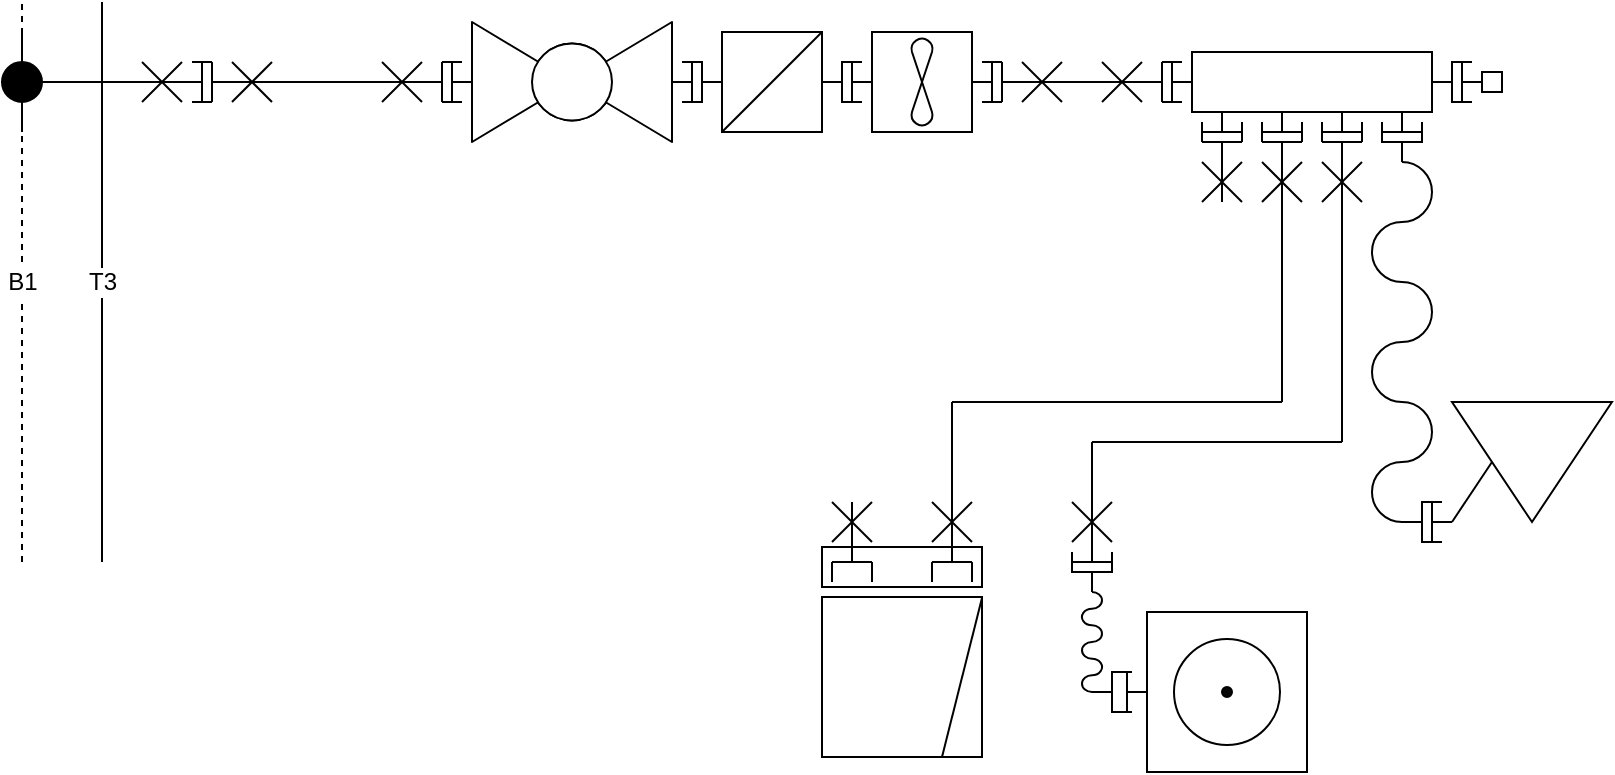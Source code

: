 <mxfile version="10.8.0" type="github"><diagram id="KlikvjiiUTKJqwpE6vTZ" name="Page-1"><mxGraphModel dx="577" dy="352" grid="1" gridSize="5" guides="1" tooltips="1" connect="1" arrows="1" fold="1" page="1" pageScale="1" pageWidth="850" pageHeight="1100" math="0" shadow="0"><root><mxCell id="0"/><mxCell id="1" parent="0"/><mxCell id="VxqXGjJrr0sxEX1xJO__-27" value="" style="endArrow=none;dashed=1;html=1;" edge="1" parent="1"><mxGeometry width="50" height="50" relative="1" as="geometry"><mxPoint x="40" y="480" as="sourcePoint"/><mxPoint x="40" y="200" as="targetPoint"/></mxGeometry></mxCell><mxCell id="VxqXGjJrr0sxEX1xJO__-28" value="B1&lt;br&gt;" style="text;html=1;resizable=0;points=[];align=center;verticalAlign=middle;labelBackgroundColor=#ffffff;" vertex="1" connectable="0" parent="VxqXGjJrr0sxEX1xJO__-27"><mxGeometry x="-0.107" y="-3" relative="1" as="geometry"><mxPoint x="-3" y="-15" as="offset"/></mxGeometry></mxCell><mxCell id="VxqXGjJrr0sxEX1xJO__-29" value="" style="endArrow=none;html=1;" edge="1" parent="1"><mxGeometry width="50" height="50" relative="1" as="geometry"><mxPoint x="80" y="480" as="sourcePoint"/><mxPoint x="80" y="200" as="targetPoint"/></mxGeometry></mxCell><mxCell id="VxqXGjJrr0sxEX1xJO__-30" value="T3" style="text;html=1;resizable=0;points=[];align=center;verticalAlign=middle;labelBackgroundColor=#ffffff;" vertex="1" connectable="0" parent="VxqXGjJrr0sxEX1xJO__-29"><mxGeometry x="-0.086" relative="1" as="geometry"><mxPoint y="-12" as="offset"/></mxGeometry></mxCell><mxCell id="VxqXGjJrr0sxEX1xJO__-76" value="" style="group" vertex="1" connectable="0" parent="1"><mxGeometry x="30" y="500" width="40" height="20" as="geometry"/></mxCell><mxCell id="VxqXGjJrr0sxEX1xJO__-84" value="" style="endArrow=none;html=1;" edge="1" parent="1"><mxGeometry width="50" height="50" relative="1" as="geometry"><mxPoint x="100" y="240" as="sourcePoint"/><mxPoint x="40" y="240" as="targetPoint"/></mxGeometry></mxCell><mxCell id="VxqXGjJrr0sxEX1xJO__-171" value="" style="group" vertex="1" connectable="0" parent="1"><mxGeometry x="100" y="230.0" width="30" height="20" as="geometry"/></mxCell><mxCell id="VxqXGjJrr0sxEX1xJO__-172" value="" style="endArrow=none;html=1;" edge="1" parent="VxqXGjJrr0sxEX1xJO__-171"><mxGeometry width="50" height="50" relative="1" as="geometry"><mxPoint x="30" y="20" as="sourcePoint"/><mxPoint x="30" as="targetPoint"/></mxGeometry></mxCell><mxCell id="VxqXGjJrr0sxEX1xJO__-173" value="" style="endArrow=none;html=1;" edge="1" parent="VxqXGjJrr0sxEX1xJO__-171"><mxGeometry width="50" height="50" relative="1" as="geometry"><mxPoint y="10" as="sourcePoint"/><mxPoint x="30" y="10" as="targetPoint"/></mxGeometry></mxCell><mxCell id="VxqXGjJrr0sxEX1xJO__-174" value="" style="endArrow=none;html=1;" edge="1" parent="VxqXGjJrr0sxEX1xJO__-171"><mxGeometry width="50" height="50" relative="1" as="geometry"><mxPoint x="20" y="20" as="sourcePoint"/><mxPoint as="targetPoint"/></mxGeometry></mxCell><mxCell id="VxqXGjJrr0sxEX1xJO__-175" value="" style="endArrow=none;html=1;" edge="1" parent="VxqXGjJrr0sxEX1xJO__-171"><mxGeometry width="50" height="50" relative="1" as="geometry"><mxPoint y="20" as="sourcePoint"/><mxPoint x="20" as="targetPoint"/></mxGeometry></mxCell><mxCell id="VxqXGjJrr0sxEX1xJO__-183" value="" style="group;rotation=180;" vertex="1" connectable="0" parent="1"><mxGeometry x="125" y="230" width="40" height="20.0" as="geometry"/></mxCell><mxCell id="VxqXGjJrr0sxEX1xJO__-184" value="" style="endArrow=none;html=1;" edge="1" parent="VxqXGjJrr0sxEX1xJO__-183"><mxGeometry width="50" height="50" relative="1" as="geometry"><mxPoint x="10" as="sourcePoint"/><mxPoint x="10" y="20" as="targetPoint"/></mxGeometry></mxCell><mxCell id="VxqXGjJrr0sxEX1xJO__-185" value="" style="endArrow=none;html=1;" edge="1" parent="VxqXGjJrr0sxEX1xJO__-183"><mxGeometry width="50" height="50" relative="1" as="geometry"><mxPoint x="40" y="10" as="sourcePoint"/><mxPoint x="10" y="10" as="targetPoint"/></mxGeometry></mxCell><mxCell id="VxqXGjJrr0sxEX1xJO__-186" value="" style="endArrow=none;html=1;" edge="1" parent="VxqXGjJrr0sxEX1xJO__-183"><mxGeometry width="50" height="50" relative="1" as="geometry"><mxPoint x="20" as="sourcePoint"/><mxPoint x="40" y="20" as="targetPoint"/></mxGeometry></mxCell><mxCell id="VxqXGjJrr0sxEX1xJO__-187" value="" style="endArrow=none;html=1;" edge="1" parent="VxqXGjJrr0sxEX1xJO__-183"><mxGeometry width="50" height="50" relative="1" as="geometry"><mxPoint x="40" as="sourcePoint"/><mxPoint x="20" y="20" as="targetPoint"/></mxGeometry></mxCell><mxCell id="VxqXGjJrr0sxEX1xJO__-188" value="" style="endArrow=none;html=1;" edge="1" parent="VxqXGjJrr0sxEX1xJO__-183"><mxGeometry width="50" height="50" relative="1" as="geometry"><mxPoint y="20" as="sourcePoint"/><mxPoint x="10" y="20" as="targetPoint"/></mxGeometry></mxCell><mxCell id="VxqXGjJrr0sxEX1xJO__-189" value="" style="endArrow=none;html=1;" edge="1" parent="VxqXGjJrr0sxEX1xJO__-183"><mxGeometry width="50" height="50" relative="1" as="geometry"><mxPoint as="sourcePoint"/><mxPoint x="10" as="targetPoint"/></mxGeometry></mxCell><mxCell id="VxqXGjJrr0sxEX1xJO__-190" value="" style="group" vertex="1" connectable="0" parent="1"><mxGeometry x="220" y="230" width="45" height="20.0" as="geometry"/></mxCell><mxCell id="VxqXGjJrr0sxEX1xJO__-191" value="" style="endArrow=none;html=1;" edge="1" parent="VxqXGjJrr0sxEX1xJO__-190"><mxGeometry width="50" height="50" relative="1" as="geometry"><mxPoint x="30" y="20" as="sourcePoint"/><mxPoint x="30" as="targetPoint"/></mxGeometry></mxCell><mxCell id="VxqXGjJrr0sxEX1xJO__-192" value="" style="endArrow=none;html=1;" edge="1" parent="VxqXGjJrr0sxEX1xJO__-190"><mxGeometry width="50" height="50" relative="1" as="geometry"><mxPoint y="10" as="sourcePoint"/><mxPoint x="30" y="10" as="targetPoint"/></mxGeometry></mxCell><mxCell id="VxqXGjJrr0sxEX1xJO__-193" value="" style="endArrow=none;html=1;" edge="1" parent="VxqXGjJrr0sxEX1xJO__-190"><mxGeometry width="50" height="50" relative="1" as="geometry"><mxPoint x="20" y="20" as="sourcePoint"/><mxPoint as="targetPoint"/></mxGeometry></mxCell><mxCell id="VxqXGjJrr0sxEX1xJO__-194" value="" style="endArrow=none;html=1;" edge="1" parent="VxqXGjJrr0sxEX1xJO__-190"><mxGeometry width="50" height="50" relative="1" as="geometry"><mxPoint y="20" as="sourcePoint"/><mxPoint x="20" as="targetPoint"/></mxGeometry></mxCell><mxCell id="VxqXGjJrr0sxEX1xJO__-195" value="" style="endArrow=none;html=1;" edge="1" parent="VxqXGjJrr0sxEX1xJO__-190"><mxGeometry width="50" height="50" relative="1" as="geometry"><mxPoint x="40" y="1.137e-13" as="sourcePoint"/><mxPoint x="30" y="1.137e-13" as="targetPoint"/></mxGeometry></mxCell><mxCell id="VxqXGjJrr0sxEX1xJO__-196" value="" style="endArrow=none;html=1;" edge="1" parent="VxqXGjJrr0sxEX1xJO__-190"><mxGeometry width="50" height="50" relative="1" as="geometry"><mxPoint x="40" y="20.0" as="sourcePoint"/><mxPoint x="30" y="20.0" as="targetPoint"/></mxGeometry></mxCell><mxCell id="VxqXGjJrr0sxEX1xJO__-208" value="" style="endArrow=none;html=1;" edge="1" parent="1"><mxGeometry width="50" height="50" relative="1" as="geometry"><mxPoint x="165" y="240" as="sourcePoint"/><mxPoint x="220" y="240" as="targetPoint"/></mxGeometry></mxCell><mxCell id="VxqXGjJrr0sxEX1xJO__-216" value="" style="group" vertex="1" connectable="0" parent="1"><mxGeometry x="255" y="210" width="120" height="60" as="geometry"/></mxCell><mxCell id="VxqXGjJrr0sxEX1xJO__-86" value="" style="verticalLabelPosition=bottom;align=center;html=1;verticalAlign=top;pointerEvents=1;dashed=0;shape=mxgraph.pid2valves.valve;valveType=ball" vertex="1" parent="VxqXGjJrr0sxEX1xJO__-216"><mxGeometry x="10" width="100" height="60" as="geometry"/></mxCell><mxCell id="VxqXGjJrr0sxEX1xJO__-214" value="" style="verticalLabelPosition=bottom;align=center;dashed=0;html=1;verticalAlign=top;shape=mxgraph.pid.piping.flange_in;pointerEvents=1;" vertex="1" parent="VxqXGjJrr0sxEX1xJO__-216"><mxGeometry x="110" y="20.0" width="10" height="20" as="geometry"/></mxCell><mxCell id="VxqXGjJrr0sxEX1xJO__-213" value="" style="verticalLabelPosition=bottom;align=center;dashed=0;html=1;verticalAlign=top;shape=mxgraph.pid.piping.flange_in;pointerEvents=1;direction=west;" vertex="1" parent="VxqXGjJrr0sxEX1xJO__-216"><mxGeometry y="20.0" width="10" height="20" as="geometry"/></mxCell><mxCell id="VxqXGjJrr0sxEX1xJO__-220" value="" style="group" vertex="1" connectable="0" parent="1"><mxGeometry x="370" y="215" width="90" height="50" as="geometry"/></mxCell><mxCell id="VxqXGjJrr0sxEX1xJO__-215" value="" style="verticalLabelPosition=bottom;align=center;dashed=0;html=1;verticalAlign=top;shape=mxgraph.pid.piping.hose_connection;pointerEvents=1;direction=west;" vertex="1" parent="VxqXGjJrr0sxEX1xJO__-220"><mxGeometry y="15.0" width="20" height="20" as="geometry"/></mxCell><mxCell id="VxqXGjJrr0sxEX1xJO__-217" value="" style="verticalLabelPosition=bottom;align=center;dashed=0;html=1;verticalAlign=top;shape=mxgraph.pid.filters.filter;" vertex="1" parent="VxqXGjJrr0sxEX1xJO__-220"><mxGeometry x="20" width="50" height="50" as="geometry"/></mxCell><mxCell id="VxqXGjJrr0sxEX1xJO__-218" value="" style="verticalLabelPosition=bottom;align=center;dashed=0;html=1;verticalAlign=top;shape=mxgraph.pid.piping.hose_connection;pointerEvents=1;" vertex="1" parent="VxqXGjJrr0sxEX1xJO__-220"><mxGeometry x="70" y="15.0" width="20" height="20" as="geometry"/></mxCell><mxCell id="VxqXGjJrr0sxEX1xJO__-222" value="" style="verticalLabelPosition=bottom;align=center;dashed=0;html=1;verticalAlign=top;shape=mxgraph.pid.piping.welded_connection;direction=south;" vertex="1" parent="1"><mxGeometry x="30" y="215" width="20" height="50" as="geometry"/></mxCell><mxCell id="VxqXGjJrr0sxEX1xJO__-227" value="" style="group" vertex="1" connectable="0" parent="1"><mxGeometry x="455" y="215" width="70" height="50" as="geometry"/></mxCell><mxCell id="VxqXGjJrr0sxEX1xJO__-223" value="" style="verticalLabelPosition=bottom;align=center;outlineConnect=0;dashed=0;html=1;verticalAlign=top;shape=mxgraph.pid.flow_sensors.turbine;" vertex="1" parent="VxqXGjJrr0sxEX1xJO__-227"><mxGeometry x="10" width="50" height="50" as="geometry"/></mxCell><mxCell id="VxqXGjJrr0sxEX1xJO__-225" value="" style="verticalLabelPosition=bottom;align=center;dashed=0;html=1;verticalAlign=top;shape=mxgraph.pid.piping.flange_in;pointerEvents=1;" vertex="1" parent="VxqXGjJrr0sxEX1xJO__-227"><mxGeometry x="60" y="15.0" width="10" height="20" as="geometry"/></mxCell><mxCell id="VxqXGjJrr0sxEX1xJO__-226" value="" style="verticalLabelPosition=bottom;align=center;dashed=0;html=1;verticalAlign=top;shape=mxgraph.pid.piping.flange_in;pointerEvents=1;direction=west;" vertex="1" parent="VxqXGjJrr0sxEX1xJO__-227"><mxGeometry y="15.0" width="10" height="20" as="geometry"/></mxCell><mxCell id="VxqXGjJrr0sxEX1xJO__-228" value="" style="group;direction=west;rotation=180;" vertex="1" connectable="0" parent="1"><mxGeometry x="520" y="230" width="40" height="20.0" as="geometry"/></mxCell><mxCell id="VxqXGjJrr0sxEX1xJO__-229" value="" style="endArrow=none;html=1;" edge="1" parent="VxqXGjJrr0sxEX1xJO__-228"><mxGeometry width="50" height="50" relative="1" as="geometry"><mxPoint x="10" as="sourcePoint"/><mxPoint x="10" y="20" as="targetPoint"/></mxGeometry></mxCell><mxCell id="VxqXGjJrr0sxEX1xJO__-230" value="" style="endArrow=none;html=1;" edge="1" parent="VxqXGjJrr0sxEX1xJO__-228"><mxGeometry width="50" height="50" relative="1" as="geometry"><mxPoint x="40" y="10" as="sourcePoint"/><mxPoint x="10" y="10" as="targetPoint"/></mxGeometry></mxCell><mxCell id="VxqXGjJrr0sxEX1xJO__-231" value="" style="endArrow=none;html=1;" edge="1" parent="VxqXGjJrr0sxEX1xJO__-228"><mxGeometry width="50" height="50" relative="1" as="geometry"><mxPoint x="20" as="sourcePoint"/><mxPoint x="40" y="20" as="targetPoint"/></mxGeometry></mxCell><mxCell id="VxqXGjJrr0sxEX1xJO__-232" value="" style="endArrow=none;html=1;" edge="1" parent="VxqXGjJrr0sxEX1xJO__-228"><mxGeometry width="50" height="50" relative="1" as="geometry"><mxPoint x="40" as="sourcePoint"/><mxPoint x="20" y="20" as="targetPoint"/></mxGeometry></mxCell><mxCell id="VxqXGjJrr0sxEX1xJO__-233" value="" style="endArrow=none;html=1;" edge="1" parent="VxqXGjJrr0sxEX1xJO__-228"><mxGeometry width="50" height="50" relative="1" as="geometry"><mxPoint y="20" as="sourcePoint"/><mxPoint x="10" y="20" as="targetPoint"/></mxGeometry></mxCell><mxCell id="VxqXGjJrr0sxEX1xJO__-234" value="" style="endArrow=none;html=1;" edge="1" parent="VxqXGjJrr0sxEX1xJO__-228"><mxGeometry width="50" height="50" relative="1" as="geometry"><mxPoint as="sourcePoint"/><mxPoint x="10" as="targetPoint"/></mxGeometry></mxCell><mxCell id="VxqXGjJrr0sxEX1xJO__-235" value="" style="group" vertex="1" connectable="0" parent="1"><mxGeometry x="580" y="230" width="40" height="20.0" as="geometry"/></mxCell><mxCell id="VxqXGjJrr0sxEX1xJO__-236" value="" style="endArrow=none;html=1;" edge="1" parent="VxqXGjJrr0sxEX1xJO__-235"><mxGeometry width="50" height="50" relative="1" as="geometry"><mxPoint x="30" y="20" as="sourcePoint"/><mxPoint x="30" as="targetPoint"/></mxGeometry></mxCell><mxCell id="VxqXGjJrr0sxEX1xJO__-237" value="" style="endArrow=none;html=1;" edge="1" parent="VxqXGjJrr0sxEX1xJO__-235"><mxGeometry width="50" height="50" relative="1" as="geometry"><mxPoint y="10" as="sourcePoint"/><mxPoint x="30" y="10" as="targetPoint"/></mxGeometry></mxCell><mxCell id="VxqXGjJrr0sxEX1xJO__-238" value="" style="endArrow=none;html=1;" edge="1" parent="VxqXGjJrr0sxEX1xJO__-235"><mxGeometry width="50" height="50" relative="1" as="geometry"><mxPoint x="20" y="20" as="sourcePoint"/><mxPoint as="targetPoint"/></mxGeometry></mxCell><mxCell id="VxqXGjJrr0sxEX1xJO__-239" value="" style="endArrow=none;html=1;" edge="1" parent="VxqXGjJrr0sxEX1xJO__-235"><mxGeometry width="50" height="50" relative="1" as="geometry"><mxPoint y="20" as="sourcePoint"/><mxPoint x="20" as="targetPoint"/></mxGeometry></mxCell><mxCell id="VxqXGjJrr0sxEX1xJO__-240" value="" style="endArrow=none;html=1;" edge="1" parent="VxqXGjJrr0sxEX1xJO__-235"><mxGeometry width="50" height="50" relative="1" as="geometry"><mxPoint x="40" y="1.137e-13" as="sourcePoint"/><mxPoint x="30" y="1.137e-13" as="targetPoint"/></mxGeometry></mxCell><mxCell id="VxqXGjJrr0sxEX1xJO__-241" value="" style="endArrow=none;html=1;" edge="1" parent="VxqXGjJrr0sxEX1xJO__-235"><mxGeometry width="50" height="50" relative="1" as="geometry"><mxPoint x="40" y="20.0" as="sourcePoint"/><mxPoint x="30" y="20.0" as="targetPoint"/></mxGeometry></mxCell><mxCell id="VxqXGjJrr0sxEX1xJO__-243" value="" style="verticalLabelPosition=bottom;align=center;dashed=0;html=1;verticalAlign=top;shape=mxgraph.pid.piping.plug;" vertex="1" parent="1"><mxGeometry x="770" y="235" width="10" height="10" as="geometry"/></mxCell><mxCell id="VxqXGjJrr0sxEX1xJO__-249" value="" style="verticalLabelPosition=bottom;align=center;dashed=0;html=1;verticalAlign=top;shape=mxgraph.pid.piping.flange_in;pointerEvents=1;direction=west;" vertex="1" parent="1"><mxGeometry x="760" y="230.0" width="10" height="20" as="geometry"/></mxCell><mxCell id="VxqXGjJrr0sxEX1xJO__-255" value="" style="group" vertex="1" connectable="0" parent="1"><mxGeometry x="615" y="225" width="150" height="65.0" as="geometry"/></mxCell><mxCell id="VxqXGjJrr0sxEX1xJO__-247" value="" style="group" vertex="1" connectable="0" parent="VxqXGjJrr0sxEX1xJO__-255"><mxGeometry width="150" height="30" as="geometry"/></mxCell><mxCell id="VxqXGjJrr0sxEX1xJO__-244" value="" style="rounded=0;whiteSpace=wrap;html=1;" vertex="1" parent="VxqXGjJrr0sxEX1xJO__-247"><mxGeometry x="10" width="120" height="30" as="geometry"/></mxCell><mxCell id="VxqXGjJrr0sxEX1xJO__-245" value="" style="verticalLabelPosition=bottom;align=center;dashed=0;html=1;verticalAlign=top;shape=mxgraph.pid.piping.flange_in;pointerEvents=1;direction=west;" vertex="1" parent="VxqXGjJrr0sxEX1xJO__-247"><mxGeometry y="5.0" width="10" height="20" as="geometry"/></mxCell><mxCell id="VxqXGjJrr0sxEX1xJO__-246" value="" style="verticalLabelPosition=bottom;align=center;dashed=0;html=1;verticalAlign=top;shape=mxgraph.pid.piping.hose_connection;pointerEvents=1;" vertex="1" parent="VxqXGjJrr0sxEX1xJO__-247"><mxGeometry x="130" y="5.0" width="20" height="20" as="geometry"/></mxCell><mxCell id="VxqXGjJrr0sxEX1xJO__-251" value="" style="verticalLabelPosition=bottom;align=center;dashed=0;html=1;verticalAlign=top;shape=mxgraph.pid.piping.flange_in;pointerEvents=1;direction=south;" vertex="1" parent="VxqXGjJrr0sxEX1xJO__-255"><mxGeometry x="15" y="30.0" width="20" height="10" as="geometry"/></mxCell><mxCell id="VxqXGjJrr0sxEX1xJO__-252" value="" style="verticalLabelPosition=bottom;align=center;dashed=0;html=1;verticalAlign=top;shape=mxgraph.pid.piping.flange_in;pointerEvents=1;direction=south;" vertex="1" parent="VxqXGjJrr0sxEX1xJO__-255"><mxGeometry x="45" y="30.0" width="20" height="10" as="geometry"/></mxCell><mxCell id="VxqXGjJrr0sxEX1xJO__-253" value="" style="verticalLabelPosition=bottom;align=center;dashed=0;html=1;verticalAlign=top;shape=mxgraph.pid.piping.flange_in;pointerEvents=1;direction=south;" vertex="1" parent="VxqXGjJrr0sxEX1xJO__-255"><mxGeometry x="75" y="30.0" width="20" height="10" as="geometry"/></mxCell><mxCell id="VxqXGjJrr0sxEX1xJO__-254" value="" style="verticalLabelPosition=bottom;align=center;dashed=0;html=1;verticalAlign=top;shape=mxgraph.pid.piping.flange_in;pointerEvents=1;direction=south;" vertex="1" parent="VxqXGjJrr0sxEX1xJO__-255"><mxGeometry x="105" y="30.0" width="20" height="10" as="geometry"/></mxCell><mxCell id="VxqXGjJrr0sxEX1xJO__-270" value="" style="group;direction=west;rotation=-89;" vertex="1" connectable="0" parent="VxqXGjJrr0sxEX1xJO__-255"><mxGeometry x="65" y="45" width="40" height="20.0" as="geometry"/></mxCell><mxCell id="VxqXGjJrr0sxEX1xJO__-271" value="" style="endArrow=none;html=1;" edge="1" parent="VxqXGjJrr0sxEX1xJO__-270"><mxGeometry width="50" height="50" relative="1" as="geometry"><mxPoint x="30" as="sourcePoint"/><mxPoint x="10" as="targetPoint"/></mxGeometry></mxCell><mxCell id="VxqXGjJrr0sxEX1xJO__-272" value="" style="endArrow=none;html=1;" edge="1" parent="VxqXGjJrr0sxEX1xJO__-270"><mxGeometry width="50" height="50" relative="1" as="geometry"><mxPoint x="20" y="30" as="sourcePoint"/><mxPoint x="20" as="targetPoint"/></mxGeometry></mxCell><mxCell id="VxqXGjJrr0sxEX1xJO__-273" value="" style="endArrow=none;html=1;" edge="1" parent="VxqXGjJrr0sxEX1xJO__-270"><mxGeometry width="50" height="50" relative="1" as="geometry"><mxPoint x="30" y="10" as="sourcePoint"/><mxPoint x="10" y="30" as="targetPoint"/></mxGeometry></mxCell><mxCell id="VxqXGjJrr0sxEX1xJO__-274" value="" style="endArrow=none;html=1;" edge="1" parent="VxqXGjJrr0sxEX1xJO__-270"><mxGeometry width="50" height="50" relative="1" as="geometry"><mxPoint x="30" y="30" as="sourcePoint"/><mxPoint x="10" y="10" as="targetPoint"/></mxGeometry></mxCell><mxCell id="VxqXGjJrr0sxEX1xJO__-275" value="" style="endArrow=none;html=1;" edge="1" parent="VxqXGjJrr0sxEX1xJO__-270"><mxGeometry width="50" height="50" relative="1" as="geometry"><mxPoint x="10" y="-10" as="sourcePoint"/><mxPoint x="10" as="targetPoint"/></mxGeometry></mxCell><mxCell id="VxqXGjJrr0sxEX1xJO__-276" value="" style="endArrow=none;html=1;" edge="1" parent="VxqXGjJrr0sxEX1xJO__-270"><mxGeometry width="50" height="50" relative="1" as="geometry"><mxPoint x="30" y="-10" as="sourcePoint"/><mxPoint x="30" as="targetPoint"/></mxGeometry></mxCell><mxCell id="VxqXGjJrr0sxEX1xJO__-256" value="" style="group;direction=west;rotation=-89;" vertex="1" connectable="0" parent="1"><mxGeometry x="620" y="270" width="40" height="20.0" as="geometry"/></mxCell><mxCell id="VxqXGjJrr0sxEX1xJO__-257" value="" style="endArrow=none;html=1;" edge="1" parent="VxqXGjJrr0sxEX1xJO__-256"><mxGeometry width="50" height="50" relative="1" as="geometry"><mxPoint x="30" as="sourcePoint"/><mxPoint x="10" as="targetPoint"/></mxGeometry></mxCell><mxCell id="VxqXGjJrr0sxEX1xJO__-258" value="" style="endArrow=none;html=1;" edge="1" parent="VxqXGjJrr0sxEX1xJO__-256"><mxGeometry width="50" height="50" relative="1" as="geometry"><mxPoint x="20" y="30" as="sourcePoint"/><mxPoint x="20" as="targetPoint"/></mxGeometry></mxCell><mxCell id="VxqXGjJrr0sxEX1xJO__-259" value="" style="endArrow=none;html=1;" edge="1" parent="VxqXGjJrr0sxEX1xJO__-256"><mxGeometry width="50" height="50" relative="1" as="geometry"><mxPoint x="30" y="10" as="sourcePoint"/><mxPoint x="10" y="30" as="targetPoint"/></mxGeometry></mxCell><mxCell id="VxqXGjJrr0sxEX1xJO__-260" value="" style="endArrow=none;html=1;" edge="1" parent="VxqXGjJrr0sxEX1xJO__-256"><mxGeometry width="50" height="50" relative="1" as="geometry"><mxPoint x="30" y="30" as="sourcePoint"/><mxPoint x="10" y="10" as="targetPoint"/></mxGeometry></mxCell><mxCell id="VxqXGjJrr0sxEX1xJO__-261" value="" style="endArrow=none;html=1;" edge="1" parent="VxqXGjJrr0sxEX1xJO__-256"><mxGeometry width="50" height="50" relative="1" as="geometry"><mxPoint x="10" y="-10" as="sourcePoint"/><mxPoint x="10" as="targetPoint"/></mxGeometry></mxCell><mxCell id="VxqXGjJrr0sxEX1xJO__-262" value="" style="endArrow=none;html=1;" edge="1" parent="VxqXGjJrr0sxEX1xJO__-256"><mxGeometry width="50" height="50" relative="1" as="geometry"><mxPoint x="30" y="-10" as="sourcePoint"/><mxPoint x="30" as="targetPoint"/></mxGeometry></mxCell><mxCell id="VxqXGjJrr0sxEX1xJO__-263" value="" style="group;direction=west;rotation=-89;" vertex="1" connectable="0" parent="1"><mxGeometry x="650" y="270" width="40" height="20.0" as="geometry"/></mxCell><mxCell id="VxqXGjJrr0sxEX1xJO__-264" value="" style="endArrow=none;html=1;" edge="1" parent="VxqXGjJrr0sxEX1xJO__-263"><mxGeometry width="50" height="50" relative="1" as="geometry"><mxPoint x="30" as="sourcePoint"/><mxPoint x="10" as="targetPoint"/></mxGeometry></mxCell><mxCell id="VxqXGjJrr0sxEX1xJO__-265" value="" style="endArrow=none;html=1;" edge="1" parent="VxqXGjJrr0sxEX1xJO__-263"><mxGeometry width="50" height="50" relative="1" as="geometry"><mxPoint x="20" y="30" as="sourcePoint"/><mxPoint x="20" as="targetPoint"/></mxGeometry></mxCell><mxCell id="VxqXGjJrr0sxEX1xJO__-266" value="" style="endArrow=none;html=1;" edge="1" parent="VxqXGjJrr0sxEX1xJO__-263"><mxGeometry width="50" height="50" relative="1" as="geometry"><mxPoint x="30" y="10" as="sourcePoint"/><mxPoint x="10" y="30" as="targetPoint"/></mxGeometry></mxCell><mxCell id="VxqXGjJrr0sxEX1xJO__-267" value="" style="endArrow=none;html=1;" edge="1" parent="VxqXGjJrr0sxEX1xJO__-263"><mxGeometry width="50" height="50" relative="1" as="geometry"><mxPoint x="30" y="30" as="sourcePoint"/><mxPoint x="10" y="10" as="targetPoint"/></mxGeometry></mxCell><mxCell id="VxqXGjJrr0sxEX1xJO__-268" value="" style="endArrow=none;html=1;" edge="1" parent="VxqXGjJrr0sxEX1xJO__-263"><mxGeometry width="50" height="50" relative="1" as="geometry"><mxPoint x="10" y="-10" as="sourcePoint"/><mxPoint x="10" as="targetPoint"/></mxGeometry></mxCell><mxCell id="VxqXGjJrr0sxEX1xJO__-269" value="" style="endArrow=none;html=1;" edge="1" parent="VxqXGjJrr0sxEX1xJO__-263"><mxGeometry width="50" height="50" relative="1" as="geometry"><mxPoint x="30" y="-10" as="sourcePoint"/><mxPoint x="30" as="targetPoint"/></mxGeometry></mxCell><mxCell id="VxqXGjJrr0sxEX1xJO__-281" value="" style="group" vertex="1" connectable="0" parent="1"><mxGeometry x="715" y="260.0" width="30" height="220" as="geometry"/></mxCell><mxCell id="VxqXGjJrr0sxEX1xJO__-277" value="" style="shape=mxgraph.pid.fittings.hose;html=1;pointerEvents=1;align=center;verticalLabelPosition=bottom;verticalAlign=top;dashed=0;direction=south;" vertex="1" parent="VxqXGjJrr0sxEX1xJO__-281"><mxGeometry y="20.0" width="30" height="180" as="geometry"/></mxCell><mxCell id="VxqXGjJrr0sxEX1xJO__-278" value="" style="verticalLabelPosition=bottom;align=center;dashed=0;html=1;verticalAlign=top;shape=mxgraph.pid.piping.hose_connection;pointerEvents=1;direction=north;" vertex="1" parent="VxqXGjJrr0sxEX1xJO__-281"><mxGeometry x="5" width="20" height="20" as="geometry"/></mxCell><mxCell id="VxqXGjJrr0sxEX1xJO__-280" value="" style="verticalLabelPosition=bottom;align=center;dashed=0;html=1;verticalAlign=top;shape=mxgraph.pid.piping.hose_connection;pointerEvents=1;direction=east;" vertex="1" parent="VxqXGjJrr0sxEX1xJO__-281"><mxGeometry x="15" y="190" width="20" height="20" as="geometry"/></mxCell><mxCell id="VxqXGjJrr0sxEX1xJO__-284" value="" style="group" vertex="1" connectable="0" parent="1"><mxGeometry x="765" y="390" width="70" height="80" as="geometry"/></mxCell><mxCell id="VxqXGjJrr0sxEX1xJO__-282" value="" style="triangle;whiteSpace=wrap;html=1;rotation=90;" vertex="1" parent="VxqXGjJrr0sxEX1xJO__-284"><mxGeometry width="60" height="80" as="geometry"/></mxCell><mxCell id="VxqXGjJrr0sxEX1xJO__-283" value="" style="endArrow=none;html=1;exitX=0.5;exitY=1;exitDx=0;exitDy=0;" edge="1" parent="VxqXGjJrr0sxEX1xJO__-284" source="VxqXGjJrr0sxEX1xJO__-282"><mxGeometry width="50" height="50" relative="1" as="geometry"><mxPoint x="50" y="40" as="sourcePoint"/><mxPoint x="-10" y="70" as="targetPoint"/></mxGeometry></mxCell><mxCell id="VxqXGjJrr0sxEX1xJO__-285" value="" style="verticalLabelPosition=bottom;align=center;dashed=0;html=1;verticalAlign=top;shape=mxgraph.pid.piping.flange_in;pointerEvents=1;direction=west;" vertex="1" parent="1"><mxGeometry x="745" y="450.0" width="10" height="20" as="geometry"/></mxCell><mxCell id="VxqXGjJrr0sxEX1xJO__-286" value="" style="endArrow=none;html=1;" edge="1" parent="1"><mxGeometry width="50" height="50" relative="1" as="geometry"><mxPoint x="560" y="240" as="sourcePoint"/><mxPoint x="580" y="240" as="targetPoint"/></mxGeometry></mxCell><mxCell id="VxqXGjJrr0sxEX1xJO__-300" value="" style="group" vertex="1" connectable="0" parent="1"><mxGeometry x="565" y="475.0" width="30" height="80" as="geometry"/></mxCell><mxCell id="VxqXGjJrr0sxEX1xJO__-296" value="" style="shape=mxgraph.pid.fittings.hose;html=1;pointerEvents=1;align=center;verticalLabelPosition=bottom;verticalAlign=top;dashed=0;direction=south;" vertex="1" parent="VxqXGjJrr0sxEX1xJO__-300"><mxGeometry x="5" y="20.0" width="10" height="50" as="geometry"/></mxCell><mxCell id="VxqXGjJrr0sxEX1xJO__-297" value="" style="verticalLabelPosition=bottom;align=center;dashed=0;html=1;verticalAlign=top;shape=mxgraph.pid.piping.hose_connection;pointerEvents=1;fillColor=#080808;" vertex="1" parent="VxqXGjJrr0sxEX1xJO__-300"><mxGeometry x="10" y="60" width="20" height="20" as="geometry"/></mxCell><mxCell id="VxqXGjJrr0sxEX1xJO__-298" value="" style="verticalLabelPosition=bottom;align=center;dashed=0;html=1;verticalAlign=top;shape=mxgraph.pid.piping.hose_connection;pointerEvents=1;fillColor=#080808;direction=north;" vertex="1" parent="VxqXGjJrr0sxEX1xJO__-300"><mxGeometry width="20" height="20" as="geometry"/></mxCell><mxCell id="VxqXGjJrr0sxEX1xJO__-301" value="" style="group" vertex="1" connectable="0" parent="1"><mxGeometry x="592.5" y="505" width="90" height="80" as="geometry"/></mxCell><mxCell id="VxqXGjJrr0sxEX1xJO__-291" value="" style="group" vertex="1" connectable="0" parent="VxqXGjJrr0sxEX1xJO__-301"><mxGeometry x="10" width="80" height="80" as="geometry"/></mxCell><mxCell id="VxqXGjJrr0sxEX1xJO__-288" value="" style="whiteSpace=wrap;html=1;aspect=fixed;" vertex="1" parent="VxqXGjJrr0sxEX1xJO__-291"><mxGeometry width="80" height="80" as="geometry"/></mxCell><mxCell id="VxqXGjJrr0sxEX1xJO__-289" value="" style="ellipse;whiteSpace=wrap;html=1;aspect=fixed;" vertex="1" parent="VxqXGjJrr0sxEX1xJO__-291"><mxGeometry x="13.5" y="13.5" width="53" height="53" as="geometry"/></mxCell><mxCell id="VxqXGjJrr0sxEX1xJO__-290" value="" style="ellipse;whiteSpace=wrap;html=1;aspect=fixed;fillColor=#080808;" vertex="1" parent="VxqXGjJrr0sxEX1xJO__-291"><mxGeometry x="37.5" y="37.5" width="5" height="5" as="geometry"/></mxCell><mxCell id="VxqXGjJrr0sxEX1xJO__-299" value="" style="verticalLabelPosition=bottom;align=center;dashed=0;html=1;verticalAlign=top;shape=mxgraph.pid.piping.flange_in;pointerEvents=1;fillColor=#080808;direction=west;" vertex="1" parent="VxqXGjJrr0sxEX1xJO__-301"><mxGeometry y="30.0" width="10" height="20" as="geometry"/></mxCell><mxCell id="VxqXGjJrr0sxEX1xJO__-302" value="" style="group;fillColor=none;rotation=90;" vertex="1" connectable="0" parent="1"><mxGeometry x="560" y="455.0" width="30" height="20" as="geometry"/></mxCell><mxCell id="VxqXGjJrr0sxEX1xJO__-303" value="" style="endArrow=none;html=1;" edge="1" parent="VxqXGjJrr0sxEX1xJO__-302"><mxGeometry width="50" height="50" relative="1" as="geometry"><mxPoint x="5" y="25" as="sourcePoint"/><mxPoint x="25" y="25" as="targetPoint"/></mxGeometry></mxCell><mxCell id="VxqXGjJrr0sxEX1xJO__-304" value="" style="endArrow=none;html=1;" edge="1" parent="VxqXGjJrr0sxEX1xJO__-302"><mxGeometry width="50" height="50" relative="1" as="geometry"><mxPoint x="15" y="-5" as="sourcePoint"/><mxPoint x="15" y="25" as="targetPoint"/></mxGeometry></mxCell><mxCell id="VxqXGjJrr0sxEX1xJO__-305" value="" style="endArrow=none;html=1;" edge="1" parent="VxqXGjJrr0sxEX1xJO__-302"><mxGeometry width="50" height="50" relative="1" as="geometry"><mxPoint x="5" y="15" as="sourcePoint"/><mxPoint x="25" y="-5" as="targetPoint"/></mxGeometry></mxCell><mxCell id="VxqXGjJrr0sxEX1xJO__-306" value="" style="endArrow=none;html=1;" edge="1" parent="VxqXGjJrr0sxEX1xJO__-302"><mxGeometry width="50" height="50" relative="1" as="geometry"><mxPoint x="5" y="-5" as="sourcePoint"/><mxPoint x="25" y="15" as="targetPoint"/></mxGeometry></mxCell><mxCell id="VxqXGjJrr0sxEX1xJO__-308" value="" style="endArrow=none;html=1;" edge="1" parent="1"><mxGeometry width="50" height="50" relative="1" as="geometry"><mxPoint x="575" y="420" as="sourcePoint"/><mxPoint x="700" y="420" as="targetPoint"/></mxGeometry></mxCell><mxCell id="VxqXGjJrr0sxEX1xJO__-309" value="" style="endArrow=none;html=1;" edge="1" parent="1"><mxGeometry width="50" height="50" relative="1" as="geometry"><mxPoint x="575" y="450" as="sourcePoint"/><mxPoint x="575" y="420" as="targetPoint"/></mxGeometry></mxCell><mxCell id="VxqXGjJrr0sxEX1xJO__-310" value="" style="endArrow=none;html=1;" edge="1" parent="1"><mxGeometry width="50" height="50" relative="1" as="geometry"><mxPoint x="700" y="420" as="sourcePoint"/><mxPoint x="700" y="300" as="targetPoint"/></mxGeometry></mxCell><mxCell id="VxqXGjJrr0sxEX1xJO__-332" value="" style="group" vertex="1" connectable="0" parent="1"><mxGeometry x="435" y="460" width="90" height="117.5" as="geometry"/></mxCell><mxCell id="VxqXGjJrr0sxEX1xJO__-311" value="" style="whiteSpace=wrap;html=1;aspect=fixed;fillColor=none;" vertex="1" parent="VxqXGjJrr0sxEX1xJO__-332"><mxGeometry x="5" y="37.5" width="80" height="80" as="geometry"/></mxCell><mxCell id="VxqXGjJrr0sxEX1xJO__-312" value="" style="endArrow=none;html=1;exitX=0.75;exitY=1;exitDx=0;exitDy=0;entryX=1;entryY=0.006;entryDx=0;entryDy=0;entryPerimeter=0;" edge="1" parent="VxqXGjJrr0sxEX1xJO__-332" source="VxqXGjJrr0sxEX1xJO__-311" target="VxqXGjJrr0sxEX1xJO__-311"><mxGeometry width="50" height="50" relative="1" as="geometry"><mxPoint x="75" y="37.5" as="sourcePoint"/><mxPoint x="90" y="-32.5" as="targetPoint"/></mxGeometry></mxCell><mxCell id="VxqXGjJrr0sxEX1xJO__-331" value="" style="group" vertex="1" connectable="0" parent="VxqXGjJrr0sxEX1xJO__-332"><mxGeometry width="90" height="32.5" as="geometry"/></mxCell><mxCell id="VxqXGjJrr0sxEX1xJO__-313" value="" style="rounded=0;whiteSpace=wrap;html=1;fillColor=none;" vertex="1" parent="VxqXGjJrr0sxEX1xJO__-331"><mxGeometry x="5" y="12.5" width="80" height="20" as="geometry"/></mxCell><mxCell id="VxqXGjJrr0sxEX1xJO__-314" value="" style="group;fillColor=none;direction=west;rotation=90;" vertex="1" connectable="0" parent="VxqXGjJrr0sxEX1xJO__-331"><mxGeometry width="40" height="20.0" as="geometry"/></mxCell><mxCell id="VxqXGjJrr0sxEX1xJO__-315" value="" style="endArrow=none;html=1;" edge="1" parent="VxqXGjJrr0sxEX1xJO__-314"><mxGeometry width="50" height="50" relative="1" as="geometry"><mxPoint x="10" y="20" as="sourcePoint"/><mxPoint x="30" y="20" as="targetPoint"/></mxGeometry></mxCell><mxCell id="VxqXGjJrr0sxEX1xJO__-316" value="" style="endArrow=none;html=1;" edge="1" parent="VxqXGjJrr0sxEX1xJO__-314"><mxGeometry width="50" height="50" relative="1" as="geometry"><mxPoint x="20" y="-10" as="sourcePoint"/><mxPoint x="20" y="20" as="targetPoint"/></mxGeometry></mxCell><mxCell id="VxqXGjJrr0sxEX1xJO__-317" value="" style="endArrow=none;html=1;" edge="1" parent="VxqXGjJrr0sxEX1xJO__-314"><mxGeometry width="50" height="50" relative="1" as="geometry"><mxPoint x="10" y="10" as="sourcePoint"/><mxPoint x="30" y="-10" as="targetPoint"/></mxGeometry></mxCell><mxCell id="VxqXGjJrr0sxEX1xJO__-318" value="" style="endArrow=none;html=1;" edge="1" parent="VxqXGjJrr0sxEX1xJO__-314"><mxGeometry width="50" height="50" relative="1" as="geometry"><mxPoint x="10" y="-10" as="sourcePoint"/><mxPoint x="30" y="10" as="targetPoint"/></mxGeometry></mxCell><mxCell id="VxqXGjJrr0sxEX1xJO__-319" value="" style="endArrow=none;html=1;" edge="1" parent="VxqXGjJrr0sxEX1xJO__-314"><mxGeometry width="50" height="50" relative="1" as="geometry"><mxPoint x="30" y="30" as="sourcePoint"/><mxPoint x="30" y="20" as="targetPoint"/></mxGeometry></mxCell><mxCell id="VxqXGjJrr0sxEX1xJO__-320" value="" style="endArrow=none;html=1;" edge="1" parent="VxqXGjJrr0sxEX1xJO__-314"><mxGeometry width="50" height="50" relative="1" as="geometry"><mxPoint x="10" y="30" as="sourcePoint"/><mxPoint x="10" y="20" as="targetPoint"/></mxGeometry></mxCell><mxCell id="VxqXGjJrr0sxEX1xJO__-321" value="" style="group;fillColor=none;direction=west;rotation=90;" vertex="1" connectable="0" parent="VxqXGjJrr0sxEX1xJO__-331"><mxGeometry x="50" width="40" height="20.0" as="geometry"/></mxCell><mxCell id="VxqXGjJrr0sxEX1xJO__-322" value="" style="endArrow=none;html=1;" edge="1" parent="VxqXGjJrr0sxEX1xJO__-321"><mxGeometry width="50" height="50" relative="1" as="geometry"><mxPoint x="10" y="20" as="sourcePoint"/><mxPoint x="30" y="20" as="targetPoint"/></mxGeometry></mxCell><mxCell id="VxqXGjJrr0sxEX1xJO__-323" value="" style="endArrow=none;html=1;" edge="1" parent="VxqXGjJrr0sxEX1xJO__-321"><mxGeometry width="50" height="50" relative="1" as="geometry"><mxPoint x="20" y="-10" as="sourcePoint"/><mxPoint x="20" y="20" as="targetPoint"/></mxGeometry></mxCell><mxCell id="VxqXGjJrr0sxEX1xJO__-324" value="" style="endArrow=none;html=1;" edge="1" parent="VxqXGjJrr0sxEX1xJO__-321"><mxGeometry width="50" height="50" relative="1" as="geometry"><mxPoint x="10" y="10" as="sourcePoint"/><mxPoint x="30" y="-10" as="targetPoint"/></mxGeometry></mxCell><mxCell id="VxqXGjJrr0sxEX1xJO__-325" value="" style="endArrow=none;html=1;" edge="1" parent="VxqXGjJrr0sxEX1xJO__-321"><mxGeometry width="50" height="50" relative="1" as="geometry"><mxPoint x="10" y="-10" as="sourcePoint"/><mxPoint x="30" y="10" as="targetPoint"/></mxGeometry></mxCell><mxCell id="VxqXGjJrr0sxEX1xJO__-326" value="" style="endArrow=none;html=1;" edge="1" parent="VxqXGjJrr0sxEX1xJO__-321"><mxGeometry width="50" height="50" relative="1" as="geometry"><mxPoint x="30" y="30" as="sourcePoint"/><mxPoint x="30" y="20" as="targetPoint"/></mxGeometry></mxCell><mxCell id="VxqXGjJrr0sxEX1xJO__-327" value="" style="endArrow=none;html=1;" edge="1" parent="VxqXGjJrr0sxEX1xJO__-321"><mxGeometry width="50" height="50" relative="1" as="geometry"><mxPoint x="10" y="30" as="sourcePoint"/><mxPoint x="10" y="20" as="targetPoint"/></mxGeometry></mxCell><mxCell id="VxqXGjJrr0sxEX1xJO__-333" value="" style="endArrow=none;html=1;" edge="1" parent="1"><mxGeometry width="50" height="50" relative="1" as="geometry"><mxPoint x="505" y="400" as="sourcePoint"/><mxPoint x="670" y="400" as="targetPoint"/></mxGeometry></mxCell><mxCell id="VxqXGjJrr0sxEX1xJO__-334" value="" style="endArrow=none;html=1;" edge="1" parent="1"><mxGeometry width="50" height="50" relative="1" as="geometry"><mxPoint x="505" y="450" as="sourcePoint"/><mxPoint x="505" y="400" as="targetPoint"/></mxGeometry></mxCell><mxCell id="VxqXGjJrr0sxEX1xJO__-335" value="" style="endArrow=none;html=1;" edge="1" parent="1"><mxGeometry width="50" height="50" relative="1" as="geometry"><mxPoint x="670" y="400" as="sourcePoint"/><mxPoint x="670" y="300" as="targetPoint"/></mxGeometry></mxCell></root></mxGraphModel></diagram></mxfile>